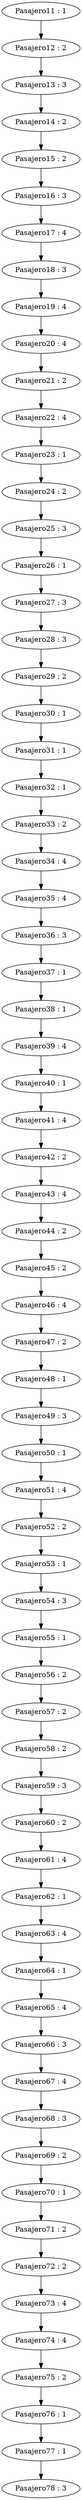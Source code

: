 digraph listadoble{
nodo460030799[label="Pasajero11 : 1"];
nodo460030799->nodo666138289;
nodo666138289[label="Pasajero12 : 2"];
nodo666138289->nodo1894793693;
nodo1894793693[label="Pasajero13 : 3"];
nodo1894793693->nodo526574817;
nodo526574817[label="Pasajero14 : 2"];
nodo526574817->nodo1490320825;
nodo1490320825[label="Pasajero15 : 2"];
nodo1490320825->nodo1548847596;
nodo1548847596[label="Pasajero16 : 3"];
nodo1548847596->nodo777897234;
nodo777897234[label="Pasajero17 : 4"];
nodo777897234->nodo646998484;
nodo646998484[label="Pasajero18 : 3"];
nodo646998484->nodo1565716746;
nodo1565716746[label="Pasajero19 : 4"];
nodo1565716746->nodo219942309;
nodo219942309[label="Pasajero20 : 4"];
nodo219942309->nodo1302932545;
nodo1302932545[label="Pasajero21 : 2"];
nodo1302932545->nodo1750213353;
nodo1750213353[label="Pasajero22 : 4"];
nodo1750213353->nodo574768200;
nodo574768200[label="Pasajero23 : 1"];
nodo574768200->nodo1339954304;
nodo1339954304[label="Pasajero24 : 2"];
nodo1339954304->nodo1267851806;
nodo1267851806[label="Pasajero25 : 3"];
nodo1267851806->nodo850248943;
nodo850248943[label="Pasajero26 : 1"];
nodo850248943->nodo50177782;
nodo50177782[label="Pasajero27 : 3"];
nodo50177782->nodo1035520061;
nodo1035520061[label="Pasajero28 : 3"];
nodo1035520061->nodo2046647430;
nodo2046647430[label="Pasajero29 : 2"];
nodo2046647430->nodo623605226;
nodo623605226[label="Pasajero30 : 1"];
nodo623605226->nodo1242480047;
nodo1242480047[label="Pasajero31 : 1"];
nodo1242480047->nodo822898163;
nodo822898163[label="Pasajero32 : 1"];
nodo822898163->nodo570822200;
nodo570822200[label="Pasajero33 : 2"];
nodo570822200->nodo1551678391;
nodo1551678391[label="Pasajero34 : 4"];
nodo1551678391->nodo1671468626;
nodo1671468626[label="Pasajero35 : 4"];
nodo1671468626->nodo823200800;
nodo823200800[label="Pasajero36 : 3"];
nodo823200800->nodo603235316;
nodo603235316[label="Pasajero37 : 1"];
nodo603235316->nodo451675454;
nodo451675454[label="Pasajero38 : 1"];
nodo451675454->nodo1209961199;
nodo1209961199[label="Pasajero39 : 4"];
nodo1209961199->nodo1522703854;
nodo1522703854[label="Pasajero40 : 1"];
nodo1522703854->nodo476161511;
nodo476161511[label="Pasajero41 : 4"];
nodo476161511->nodo1357070334;
nodo1357070334[label="Pasajero42 : 2"];
nodo1357070334->nodo1813417727;
nodo1813417727[label="Pasajero43 : 4"];
nodo1813417727->nodo578114430;
nodo578114430[label="Pasajero44 : 2"];
nodo578114430->nodo866817098;
nodo866817098[label="Pasajero45 : 2"];
nodo866817098->nodo2063548686;
nodo2063548686[label="Pasajero46 : 4"];
nodo2063548686->nodo583424472;
nodo583424472[label="Pasajero47 : 2"];
nodo583424472->nodo706744413;
nodo706744413[label="Pasajero48 : 1"];
nodo706744413->nodo1297078679;
nodo1297078679[label="Pasajero49 : 3"];
nodo1297078679->nodo1295521281;
nodo1295521281[label="Pasajero50 : 1"];
nodo1295521281->nodo1562418919;
nodo1562418919[label="Pasajero51 : 4"];
nodo1562418919->nodo2007556070;
nodo2007556070[label="Pasajero52 : 2"];
nodo2007556070->nodo1142432741;
nodo1142432741[label="Pasajero53 : 1"];
nodo1142432741->nodo1235070329;
nodo1235070329[label="Pasajero54 : 3"];
nodo1235070329->nodo278119691;
nodo278119691[label="Pasajero55 : 1"];
nodo278119691->nodo561348368;
nodo561348368[label="Pasajero56 : 2"];
nodo561348368->nodo611805136;
nodo611805136[label="Pasajero57 : 2"];
nodo611805136->nodo10870850;
nodo10870850[label="Pasajero58 : 2"];
nodo10870850->nodo244373184;
nodo244373184[label="Pasajero59 : 3"];
nodo244373184->nodo405036810;
nodo405036810[label="Pasajero60 : 2"];
nodo405036810->nodo1928642060;
nodo1928642060[label="Pasajero61 : 4"];
nodo1928642060->nodo1350963247;
nodo1350963247[label="Pasajero62 : 1"];
nodo1350963247->nodo1099743045;
nodo1099743045[label="Pasajero63 : 4"];
nodo1099743045->nodo2078962801;
nodo2078962801[label="Pasajero64 : 1"];
nodo2078962801->nodo741974494;
nodo741974494[label="Pasajero65 : 4"];
nodo741974494->nodo1289673502;
nodo1289673502[label="Pasajero66 : 3"];
nodo1289673502->nodo1745630039;
nodo1745630039[label="Pasajero67 : 4"];
nodo1745630039->nodo1080925147;
nodo1080925147[label="Pasajero68 : 3"];
nodo1080925147->nodo557573465;
nodo557573465[label="Pasajero69 : 2"];
nodo557573465->nodo461888587;
nodo461888587[label="Pasajero70 : 1"];
nodo461888587->nodo312001255;
nodo312001255[label="Pasajero71 : 2"];
nodo312001255->nodo1049042988;
nodo1049042988[label="Pasajero72 : 2"];
nodo1049042988->nodo1088953224;
nodo1088953224[label="Pasajero73 : 4"];
nodo1088953224->nodo1705570906;
nodo1705570906[label="Pasajero74 : 4"];
nodo1705570906->nodo829656050;
nodo829656050[label="Pasajero75 : 2"];
nodo829656050->nodo921848752;
nodo921848752[label="Pasajero76 : 1"];
nodo921848752->nodo918954685;
nodo918954685[label="Pasajero77 : 1"];
nodo918954685->nodo350108701;
nodo350108701[label="Pasajero78 : 3"];

}